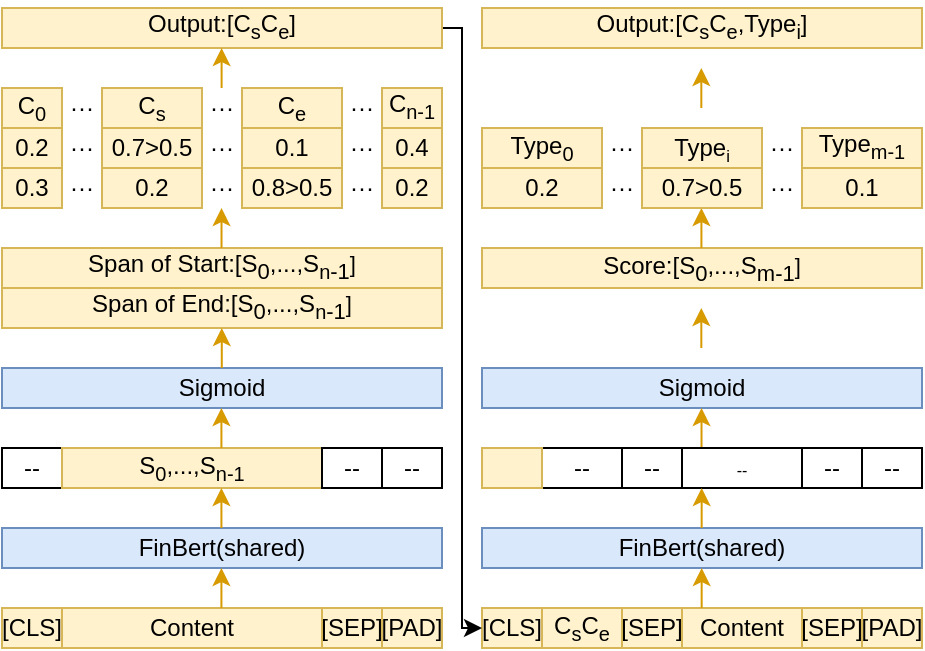 <mxfile version="21.3.2" type="github">
  <diagram name="第 1 页" id="im7GGlCW2m-ApCQaYCiT">
    <mxGraphModel dx="1195" dy="590" grid="0" gridSize="10" guides="1" tooltips="1" connect="1" arrows="1" fold="1" page="1" pageScale="1" pageWidth="827" pageHeight="1169" math="0" shadow="0">
      <root>
        <mxCell id="0" />
        <mxCell id="1" parent="0" />
        <mxCell id="a6A7QMGibcboj7V7MRiI-1" value="Content" style="rounded=0;whiteSpace=wrap;html=1;fillColor=#fff2cc;strokeColor=#d6b656;" vertex="1" parent="1">
          <mxGeometry x="120" y="820" width="130" height="20" as="geometry" />
        </mxCell>
        <mxCell id="a6A7QMGibcboj7V7MRiI-2" value="[CLS]" style="rounded=0;whiteSpace=wrap;html=1;fillColor=#fff2cc;strokeColor=#d6b656;" vertex="1" parent="1">
          <mxGeometry x="90" y="820" width="30" height="20" as="geometry" />
        </mxCell>
        <mxCell id="a6A7QMGibcboj7V7MRiI-3" value="[PAD]" style="rounded=0;whiteSpace=wrap;html=1;fillColor=#fff2cc;strokeColor=#d6b656;" vertex="1" parent="1">
          <mxGeometry x="280" y="820" width="30" height="20" as="geometry" />
        </mxCell>
        <mxCell id="a6A7QMGibcboj7V7MRiI-4" value="[SEP]" style="rounded=0;whiteSpace=wrap;html=1;fillColor=#fff2cc;strokeColor=#d6b656;" vertex="1" parent="1">
          <mxGeometry x="250" y="820" width="30" height="20" as="geometry" />
        </mxCell>
        <mxCell id="a6A7QMGibcboj7V7MRiI-5" value="--" style="rounded=0;whiteSpace=wrap;html=1;" vertex="1" parent="1">
          <mxGeometry x="90" y="740" width="30" height="20" as="geometry" />
        </mxCell>
        <mxCell id="a6A7QMGibcboj7V7MRiI-6" value="FinBert(shared)" style="rounded=0;whiteSpace=wrap;html=1;fillColor=#dae8fc;strokeColor=#6c8ebf;" vertex="1" parent="1">
          <mxGeometry x="90" y="780" width="220" height="20" as="geometry" />
        </mxCell>
        <mxCell id="a6A7QMGibcboj7V7MRiI-7" value="S&lt;sub style=&quot;border-color: var(--border-color);&quot;&gt;0&lt;/sub&gt;,...,S&lt;sub&gt;n-1&lt;/sub&gt;" style="rounded=0;whiteSpace=wrap;html=1;fillColor=#fff2cc;strokeColor=#d6b656;" vertex="1" parent="1">
          <mxGeometry x="120" y="740" width="130" height="20" as="geometry" />
        </mxCell>
        <mxCell id="a6A7QMGibcboj7V7MRiI-8" value="--" style="rounded=0;whiteSpace=wrap;html=1;" vertex="1" parent="1">
          <mxGeometry x="280" y="740" width="30" height="20" as="geometry" />
        </mxCell>
        <mxCell id="a6A7QMGibcboj7V7MRiI-9" value="--" style="rounded=0;whiteSpace=wrap;html=1;" vertex="1" parent="1">
          <mxGeometry x="250" y="740" width="30" height="20" as="geometry" />
        </mxCell>
        <mxCell id="a6A7QMGibcboj7V7MRiI-10" value="Sigmoid" style="rounded=0;whiteSpace=wrap;html=1;fillColor=#dae8fc;strokeColor=#6c8ebf;" vertex="1" parent="1">
          <mxGeometry x="90" y="700" width="220" height="20" as="geometry" />
        </mxCell>
        <mxCell id="a6A7QMGibcboj7V7MRiI-11" value="&lt;p style=&quot;line-height: 0%;&quot;&gt;&lt;font style=&quot;font-size: 12px;&quot;&gt;Score:[S&lt;sub style=&quot;font-size: 11px;&quot;&gt;0&lt;/sub&gt;,...,S&lt;sub style=&quot;font-size: 11px;&quot;&gt;m-1&lt;/sub&gt;&lt;span style=&quot;font-size: 11px;&quot;&gt;]&lt;br style=&quot;font-size: 11px;&quot;&gt;&lt;/span&gt;&lt;br&gt;&lt;/font&gt;&lt;/p&gt;" style="rounded=0;whiteSpace=wrap;html=1;fillColor=#fff2cc;strokeColor=#d6b656;" vertex="1" parent="1">
          <mxGeometry x="330" y="640" width="220" height="20" as="geometry" />
        </mxCell>
        <mxCell id="a6A7QMGibcboj7V7MRiI-13" value="&lt;p style=&quot;line-height: 0%;&quot;&gt;Output:[C&lt;sub&gt;s&lt;/sub&gt;C&lt;sub&gt;e&lt;/sub&gt;,Type&lt;sub&gt;i&lt;/sub&gt;]&lt;/p&gt;" style="rounded=0;whiteSpace=wrap;html=1;fillColor=#fff2cc;strokeColor=#d6b656;" vertex="1" parent="1">
          <mxGeometry x="330" y="520" width="220" height="20" as="geometry" />
        </mxCell>
        <mxCell id="a6A7QMGibcboj7V7MRiI-14" value="" style="endArrow=classic;html=1;rounded=0;endWidth=15.172;strokeWidth=1;shadow=0;strokeColor=#d79b00;fillColor=#ffe6cc;" edge="1" parent="1">
          <mxGeometry width="50" height="50" relative="1" as="geometry">
            <mxPoint x="199.71" y="820" as="sourcePoint" />
            <mxPoint x="199.71" y="800" as="targetPoint" />
            <Array as="points">
              <mxPoint x="199.71" y="800" />
            </Array>
          </mxGeometry>
        </mxCell>
        <mxCell id="a6A7QMGibcboj7V7MRiI-15" value="" style="endArrow=classic;html=1;rounded=0;endWidth=15.172;strokeWidth=1;shadow=0;strokeColor=#d79b00;fillColor=#ffe6cc;" edge="1" parent="1">
          <mxGeometry width="50" height="50" relative="1" as="geometry">
            <mxPoint x="199.71" y="780" as="sourcePoint" />
            <mxPoint x="199.71" y="760" as="targetPoint" />
            <Array as="points">
              <mxPoint x="199.71" y="760" />
            </Array>
          </mxGeometry>
        </mxCell>
        <mxCell id="a6A7QMGibcboj7V7MRiI-16" value="" style="endArrow=classic;html=1;rounded=0;endWidth=15.172;strokeWidth=1;shadow=0;strokeColor=#d79b00;fillColor=#ffe6cc;" edge="1" parent="1">
          <mxGeometry width="50" height="50" relative="1" as="geometry">
            <mxPoint x="199.71" y="740" as="sourcePoint" />
            <mxPoint x="199.71" y="720" as="targetPoint" />
            <Array as="points">
              <mxPoint x="199.71" y="720" />
            </Array>
          </mxGeometry>
        </mxCell>
        <mxCell id="a6A7QMGibcboj7V7MRiI-17" value="" style="endArrow=classic;html=1;rounded=0;endWidth=15.172;strokeWidth=1;shadow=0;strokeColor=#d79b00;fillColor=#ffe6cc;" edge="1" parent="1">
          <mxGeometry width="50" height="50" relative="1" as="geometry">
            <mxPoint x="439.66" y="690" as="sourcePoint" />
            <mxPoint x="439.66" y="670" as="targetPoint" />
            <Array as="points">
              <mxPoint x="439.66" y="670" />
            </Array>
          </mxGeometry>
        </mxCell>
        <mxCell id="a6A7QMGibcboj7V7MRiI-18" value="" style="endArrow=classic;html=1;rounded=0;endWidth=15.172;strokeWidth=1;shadow=0;strokeColor=#d79b00;fillColor=#ffe6cc;" edge="1" parent="1">
          <mxGeometry width="50" height="50" relative="1" as="geometry">
            <mxPoint x="439.71" y="640" as="sourcePoint" />
            <mxPoint x="439.71" y="620" as="targetPoint" />
            <Array as="points">
              <mxPoint x="439.71" y="620" />
            </Array>
          </mxGeometry>
        </mxCell>
        <mxCell id="a6A7QMGibcboj7V7MRiI-19" value="" style="endArrow=classic;html=1;rounded=0;endWidth=15.172;strokeWidth=1;shadow=0;strokeColor=#d79b00;fillColor=#ffe6cc;" edge="1" parent="1">
          <mxGeometry width="50" height="50" relative="1" as="geometry">
            <mxPoint x="439.66" y="570" as="sourcePoint" />
            <mxPoint x="439.66" y="550" as="targetPoint" />
            <Array as="points">
              <mxPoint x="439.66" y="550" />
            </Array>
          </mxGeometry>
        </mxCell>
        <mxCell id="a6A7QMGibcboj7V7MRiI-20" value="Type&lt;sub&gt;0&lt;/sub&gt;" style="rounded=0;whiteSpace=wrap;html=1;fillColor=#fff2cc;strokeColor=#d6b656;" vertex="1" parent="1">
          <mxGeometry x="330" y="580" width="60" height="20" as="geometry" />
        </mxCell>
        <mxCell id="a6A7QMGibcboj7V7MRiI-21" value="Type&lt;span style=&quot;font-size: 10px;&quot;&gt;&lt;sub&gt;i&lt;/sub&gt;&lt;/span&gt;" style="rounded=0;whiteSpace=wrap;html=1;fillColor=#fff2cc;strokeColor=#d6b656;" vertex="1" parent="1">
          <mxGeometry x="410" y="580" width="60" height="20" as="geometry" />
        </mxCell>
        <mxCell id="a6A7QMGibcboj7V7MRiI-22" value="0.2" style="rounded=0;whiteSpace=wrap;html=1;fillColor=#fff2cc;strokeColor=#d6b656;" vertex="1" parent="1">
          <mxGeometry x="330" y="600" width="60" height="20" as="geometry" />
        </mxCell>
        <mxCell id="a6A7QMGibcboj7V7MRiI-23" value="0.7&amp;gt;0.5" style="rounded=0;whiteSpace=wrap;html=1;fillColor=#fff2cc;strokeColor=#d6b656;" vertex="1" parent="1">
          <mxGeometry x="410" y="600" width="60" height="20" as="geometry" />
        </mxCell>
        <mxCell id="a6A7QMGibcboj7V7MRiI-24" value="0.1" style="rounded=0;whiteSpace=wrap;html=1;fillColor=#fff2cc;strokeColor=#d6b656;" vertex="1" parent="1">
          <mxGeometry x="490" y="600" width="60" height="20" as="geometry" />
        </mxCell>
        <mxCell id="a6A7QMGibcboj7V7MRiI-25" value="&lt;p style=&quot;line-height: 0%;&quot;&gt;Type&lt;sub&gt;m-1&lt;/sub&gt;&lt;/p&gt;" style="rounded=0;whiteSpace=wrap;html=1;fillColor=#fff2cc;strokeColor=#d6b656;" vertex="1" parent="1">
          <mxGeometry x="490" y="580" width="60" height="20" as="geometry" />
        </mxCell>
        <mxCell id="a6A7QMGibcboj7V7MRiI-26" value="C&lt;sub&gt;s&lt;/sub&gt;C&lt;sub&gt;e&lt;/sub&gt;" style="rounded=0;whiteSpace=wrap;html=1;fillColor=#fff2cc;strokeColor=#d6b656;" vertex="1" parent="1">
          <mxGeometry x="360" y="820" width="40" height="20" as="geometry" />
        </mxCell>
        <mxCell id="a6A7QMGibcboj7V7MRiI-27" value="[CLS]" style="rounded=0;whiteSpace=wrap;html=1;fillColor=#fff2cc;strokeColor=#d6b656;" vertex="1" parent="1">
          <mxGeometry x="330" y="820" width="30" height="20" as="geometry" />
        </mxCell>
        <mxCell id="a6A7QMGibcboj7V7MRiI-28" value="[PAD]" style="rounded=0;whiteSpace=wrap;html=1;fillColor=#fff2cc;strokeColor=#d6b656;" vertex="1" parent="1">
          <mxGeometry x="520" y="820" width="30" height="20" as="geometry" />
        </mxCell>
        <mxCell id="a6A7QMGibcboj7V7MRiI-29" value="[SEP]" style="rounded=0;whiteSpace=wrap;html=1;fillColor=#fff2cc;strokeColor=#d6b656;" vertex="1" parent="1">
          <mxGeometry x="400" y="820" width="30" height="20" as="geometry" />
        </mxCell>
        <mxCell id="a6A7QMGibcboj7V7MRiI-30" value="FinBert(shared)" style="rounded=0;whiteSpace=wrap;html=1;fillColor=#dae8fc;strokeColor=#6c8ebf;" vertex="1" parent="1">
          <mxGeometry x="330" y="780" width="220" height="20" as="geometry" />
        </mxCell>
        <mxCell id="a6A7QMGibcboj7V7MRiI-31" value="Sigmoid" style="rounded=0;whiteSpace=wrap;html=1;fillColor=#dae8fc;strokeColor=#6c8ebf;" vertex="1" parent="1">
          <mxGeometry x="330" y="700" width="220" height="20" as="geometry" />
        </mxCell>
        <mxCell id="a6A7QMGibcboj7V7MRiI-41" value="Content" style="rounded=0;whiteSpace=wrap;html=1;fillColor=#fff2cc;strokeColor=#d6b656;" vertex="1" parent="1">
          <mxGeometry x="430" y="820" width="60" height="20" as="geometry" />
        </mxCell>
        <mxCell id="a6A7QMGibcboj7V7MRiI-42" value="[SEP]" style="rounded=0;whiteSpace=wrap;html=1;fillColor=#fff2cc;strokeColor=#d6b656;" vertex="1" parent="1">
          <mxGeometry x="490" y="820" width="30" height="20" as="geometry" />
        </mxCell>
        <mxCell id="a6A7QMGibcboj7V7MRiI-43" value="···" style="rounded=0;whiteSpace=wrap;html=1;gradientColor=#ffffff;strokeColor=#FFFFFF;fillColor=none;opacity=0;" vertex="1" parent="1">
          <mxGeometry x="390" y="580" width="20" height="20" as="geometry" />
        </mxCell>
        <mxCell id="a6A7QMGibcboj7V7MRiI-44" value="···" style="rounded=0;whiteSpace=wrap;html=1;gradientColor=#ffffff;strokeColor=#FFFFFF;fillColor=none;opacity=0;" vertex="1" parent="1">
          <mxGeometry x="390" y="600" width="20" height="20" as="geometry" />
        </mxCell>
        <mxCell id="a6A7QMGibcboj7V7MRiI-45" value="···" style="rounded=0;whiteSpace=wrap;html=1;gradientColor=#ffffff;strokeColor=#FFFFFF;fillColor=none;opacity=0;" vertex="1" parent="1">
          <mxGeometry x="470" y="580" width="20" height="20" as="geometry" />
        </mxCell>
        <mxCell id="a6A7QMGibcboj7V7MRiI-46" value="···" style="rounded=0;whiteSpace=wrap;html=1;gradientColor=#ffffff;strokeColor=#FFFFFF;fillColor=none;opacity=0;" vertex="1" parent="1">
          <mxGeometry x="470" y="600" width="20" height="20" as="geometry" />
        </mxCell>
        <mxCell id="a6A7QMGibcboj7V7MRiI-65" value="" style="endArrow=classic;html=1;rounded=0;endWidth=15.172;strokeWidth=1;shadow=0;strokeColor=#d79b00;fillColor=#ffe6cc;" edge="1" parent="1">
          <mxGeometry width="50" height="50" relative="1" as="geometry">
            <mxPoint x="439.76" y="740" as="sourcePoint" />
            <mxPoint x="439.76" y="720" as="targetPoint" />
            <Array as="points">
              <mxPoint x="439.76" y="720" />
            </Array>
          </mxGeometry>
        </mxCell>
        <mxCell id="a6A7QMGibcboj7V7MRiI-66" value="--" style="rounded=0;whiteSpace=wrap;html=1;" vertex="1" parent="1">
          <mxGeometry x="360" y="740" width="40" height="20" as="geometry" />
        </mxCell>
        <mxCell id="a6A7QMGibcboj7V7MRiI-67" value="" style="rounded=0;whiteSpace=wrap;html=1;fillColor=#fff2cc;strokeColor=#d6b656;" vertex="1" parent="1">
          <mxGeometry x="330" y="740" width="30" height="20" as="geometry" />
        </mxCell>
        <mxCell id="a6A7QMGibcboj7V7MRiI-68" value="--" style="rounded=0;whiteSpace=wrap;html=1;" vertex="1" parent="1">
          <mxGeometry x="520" y="740" width="30" height="20" as="geometry" />
        </mxCell>
        <mxCell id="a6A7QMGibcboj7V7MRiI-69" value="--" style="rounded=0;whiteSpace=wrap;html=1;" vertex="1" parent="1">
          <mxGeometry x="400" y="740" width="30" height="20" as="geometry" />
        </mxCell>
        <mxCell id="a6A7QMGibcboj7V7MRiI-70" value="&lt;span style=&quot;font-size: 8px;&quot;&gt;--&lt;/span&gt;" style="rounded=0;whiteSpace=wrap;html=1;" vertex="1" parent="1">
          <mxGeometry x="430" y="740" width="60" height="20" as="geometry" />
        </mxCell>
        <mxCell id="a6A7QMGibcboj7V7MRiI-71" value="--" style="rounded=0;whiteSpace=wrap;html=1;" vertex="1" parent="1">
          <mxGeometry x="490" y="740" width="30" height="20" as="geometry" />
        </mxCell>
        <mxCell id="a6A7QMGibcboj7V7MRiI-72" value="" style="endArrow=classic;html=1;rounded=0;endWidth=15.172;strokeWidth=1;shadow=0;strokeColor=#d79b00;fillColor=#ffe6cc;" edge="1" parent="1">
          <mxGeometry width="50" height="50" relative="1" as="geometry">
            <mxPoint x="439.83" y="780" as="sourcePoint" />
            <mxPoint x="439.83" y="760" as="targetPoint" />
            <Array as="points">
              <mxPoint x="439.83" y="760" />
            </Array>
          </mxGeometry>
        </mxCell>
        <mxCell id="a6A7QMGibcboj7V7MRiI-73" value="" style="endArrow=classic;html=1;rounded=0;endWidth=15.172;strokeWidth=1;shadow=0;strokeColor=#d79b00;fillColor=#ffe6cc;" edge="1" parent="1">
          <mxGeometry width="50" height="50" relative="1" as="geometry">
            <mxPoint x="439.83" y="820" as="sourcePoint" />
            <mxPoint x="439.83" y="800" as="targetPoint" />
            <Array as="points">
              <mxPoint x="439.83" y="800" />
            </Array>
          </mxGeometry>
        </mxCell>
        <mxCell id="a6A7QMGibcboj7V7MRiI-75" value="&lt;p style=&quot;line-height: 0%;&quot;&gt;&lt;font style=&quot;font-size: 12px;&quot;&gt;Span of Start:[S&lt;sub style=&quot;font-size: 11px;&quot;&gt;0&lt;/sub&gt;,...,S&lt;sub&gt;n&lt;/sub&gt;&lt;sub style=&quot;font-size: 11px;&quot;&gt;-1&lt;/sub&gt;&lt;span style=&quot;font-size: 11px;&quot;&gt;]&lt;br style=&quot;font-size: 11px;&quot;&gt;&lt;/span&gt;&lt;br&gt;&lt;/font&gt;&lt;/p&gt;" style="rounded=0;whiteSpace=wrap;html=1;fillColor=#fff2cc;strokeColor=#d6b656;" vertex="1" parent="1">
          <mxGeometry x="90" y="640" width="220" height="20" as="geometry" />
        </mxCell>
        <mxCell id="a6A7QMGibcboj7V7MRiI-103" style="edgeStyle=orthogonalEdgeStyle;rounded=0;orthogonalLoop=1;jettySize=auto;html=1;exitX=1;exitY=0.5;exitDx=0;exitDy=0;entryX=0;entryY=0.5;entryDx=0;entryDy=0;" edge="1" parent="1" source="a6A7QMGibcboj7V7MRiI-76" target="a6A7QMGibcboj7V7MRiI-27">
          <mxGeometry relative="1" as="geometry">
            <Array as="points">
              <mxPoint x="320" y="530" />
              <mxPoint x="320" y="830" />
            </Array>
          </mxGeometry>
        </mxCell>
        <mxCell id="a6A7QMGibcboj7V7MRiI-76" value="&lt;p style=&quot;line-height: 0%;&quot;&gt;Output:[C&lt;sub&gt;s&lt;/sub&gt;C&lt;sub&gt;e&lt;/sub&gt;]&lt;/p&gt;" style="rounded=0;whiteSpace=wrap;html=1;fillColor=#fff2cc;strokeColor=#d6b656;" vertex="1" parent="1">
          <mxGeometry x="90" y="520" width="220" height="20" as="geometry" />
        </mxCell>
        <mxCell id="a6A7QMGibcboj7V7MRiI-77" value="" style="endArrow=classic;html=1;rounded=0;endWidth=15.172;strokeWidth=1;shadow=0;strokeColor=#d79b00;fillColor=#ffe6cc;" edge="1" parent="1">
          <mxGeometry width="50" height="50" relative="1" as="geometry">
            <mxPoint x="199.8" y="560" as="sourcePoint" />
            <mxPoint x="199.8" y="540" as="targetPoint" />
            <Array as="points">
              <mxPoint x="199.8" y="540" />
            </Array>
          </mxGeometry>
        </mxCell>
        <mxCell id="a6A7QMGibcboj7V7MRiI-78" value="C&lt;sub&gt;0&lt;/sub&gt;" style="rounded=0;whiteSpace=wrap;html=1;fillColor=#fff2cc;strokeColor=#d6b656;" vertex="1" parent="1">
          <mxGeometry x="90" y="560" width="30" height="20" as="geometry" />
        </mxCell>
        <mxCell id="a6A7QMGibcboj7V7MRiI-79" value="C&lt;sub&gt;s&lt;/sub&gt;" style="rounded=0;whiteSpace=wrap;html=1;fillColor=#fff2cc;strokeColor=#d6b656;" vertex="1" parent="1">
          <mxGeometry x="140" y="560" width="50" height="20" as="geometry" />
        </mxCell>
        <mxCell id="a6A7QMGibcboj7V7MRiI-80" value="0.2" style="rounded=0;whiteSpace=wrap;html=1;fillColor=#fff2cc;strokeColor=#d6b656;" vertex="1" parent="1">
          <mxGeometry x="90" y="580" width="30" height="20" as="geometry" />
        </mxCell>
        <mxCell id="a6A7QMGibcboj7V7MRiI-81" value="0.7&amp;gt;0.5" style="rounded=0;whiteSpace=wrap;html=1;fillColor=#fff2cc;strokeColor=#d6b656;" vertex="1" parent="1">
          <mxGeometry x="140" y="580" width="50" height="20" as="geometry" />
        </mxCell>
        <mxCell id="a6A7QMGibcboj7V7MRiI-82" value="0.4" style="rounded=0;whiteSpace=wrap;html=1;fillColor=#fff2cc;strokeColor=#d6b656;" vertex="1" parent="1">
          <mxGeometry x="280" y="580" width="30" height="20" as="geometry" />
        </mxCell>
        <mxCell id="a6A7QMGibcboj7V7MRiI-83" value="&lt;p style=&quot;line-height: 0%;&quot;&gt;C&lt;sub&gt;n-1&lt;/sub&gt;&lt;/p&gt;" style="rounded=0;whiteSpace=wrap;html=1;fillColor=#fff2cc;strokeColor=#d6b656;" vertex="1" parent="1">
          <mxGeometry x="280" y="560" width="30" height="20" as="geometry" />
        </mxCell>
        <mxCell id="a6A7QMGibcboj7V7MRiI-84" value="&lt;p style=&quot;line-height: 0%;&quot;&gt;&lt;font style=&quot;font-size: 12px;&quot;&gt;Span of End:[S&lt;sub style=&quot;font-size: 11px;&quot;&gt;0&lt;/sub&gt;,...,S&lt;sub&gt;n&lt;/sub&gt;&lt;sub style=&quot;font-size: 11px;&quot;&gt;-1&lt;/sub&gt;&lt;span style=&quot;font-size: 11px;&quot;&gt;]&lt;br style=&quot;font-size: 11px;&quot;&gt;&lt;/span&gt;&lt;br&gt;&lt;/font&gt;&lt;/p&gt;" style="rounded=0;whiteSpace=wrap;html=1;fillColor=#fff2cc;strokeColor=#d6b656;" vertex="1" parent="1">
          <mxGeometry x="90" y="660" width="220" height="20" as="geometry" />
        </mxCell>
        <mxCell id="a6A7QMGibcboj7V7MRiI-85" value="0.1" style="rounded=0;whiteSpace=wrap;html=1;fillColor=#fff2cc;strokeColor=#d6b656;" vertex="1" parent="1">
          <mxGeometry x="210" y="580" width="50" height="20" as="geometry" />
        </mxCell>
        <mxCell id="a6A7QMGibcboj7V7MRiI-86" value="C&lt;sub&gt;e&lt;/sub&gt;" style="rounded=0;whiteSpace=wrap;html=1;fillColor=#fff2cc;strokeColor=#d6b656;" vertex="1" parent="1">
          <mxGeometry x="210" y="560" width="50" height="20" as="geometry" />
        </mxCell>
        <mxCell id="a6A7QMGibcboj7V7MRiI-87" value="···" style="rounded=0;whiteSpace=wrap;html=1;gradientColor=#ffffff;strokeColor=#FFFFFF;fillColor=none;opacity=0;" vertex="1" parent="1">
          <mxGeometry x="120" y="560" width="20" height="20" as="geometry" />
        </mxCell>
        <mxCell id="a6A7QMGibcboj7V7MRiI-88" value="···" style="rounded=0;whiteSpace=wrap;html=1;gradientColor=#ffffff;strokeColor=#FFFFFF;fillColor=none;opacity=0;" vertex="1" parent="1">
          <mxGeometry x="190" y="560" width="20" height="20" as="geometry" />
        </mxCell>
        <mxCell id="a6A7QMGibcboj7V7MRiI-89" value="···" style="rounded=0;whiteSpace=wrap;html=1;gradientColor=#ffffff;strokeColor=#FFFFFF;fillColor=none;opacity=0;" vertex="1" parent="1">
          <mxGeometry x="260" y="560" width="20" height="20" as="geometry" />
        </mxCell>
        <mxCell id="a6A7QMGibcboj7V7MRiI-90" value="···" style="rounded=0;whiteSpace=wrap;html=1;gradientColor=#ffffff;strokeColor=#FFFFFF;fillColor=none;opacity=0;" vertex="1" parent="1">
          <mxGeometry x="120" y="580" width="20" height="20" as="geometry" />
        </mxCell>
        <mxCell id="a6A7QMGibcboj7V7MRiI-91" value="···" style="rounded=0;whiteSpace=wrap;html=1;gradientColor=#ffffff;strokeColor=#FFFFFF;fillColor=none;opacity=0;" vertex="1" parent="1">
          <mxGeometry x="190" y="580" width="20" height="20" as="geometry" />
        </mxCell>
        <mxCell id="a6A7QMGibcboj7V7MRiI-92" value="···" style="rounded=0;whiteSpace=wrap;html=1;gradientColor=#ffffff;strokeColor=#FFFFFF;fillColor=none;opacity=0;" vertex="1" parent="1">
          <mxGeometry x="260" y="580" width="20" height="20" as="geometry" />
        </mxCell>
        <mxCell id="a6A7QMGibcboj7V7MRiI-93" value="0.8&amp;gt;0.5" style="rounded=0;whiteSpace=wrap;html=1;fillColor=#fff2cc;strokeColor=#d6b656;" vertex="1" parent="1">
          <mxGeometry x="210" y="600" width="50" height="20" as="geometry" />
        </mxCell>
        <mxCell id="a6A7QMGibcboj7V7MRiI-94" value="0.3" style="rounded=0;whiteSpace=wrap;html=1;fillColor=#fff2cc;strokeColor=#d6b656;" vertex="1" parent="1">
          <mxGeometry x="90" y="600" width="30" height="20" as="geometry" />
        </mxCell>
        <mxCell id="a6A7QMGibcboj7V7MRiI-95" value="0.2" style="rounded=0;whiteSpace=wrap;html=1;fillColor=#fff2cc;strokeColor=#d6b656;" vertex="1" parent="1">
          <mxGeometry x="140" y="600" width="50" height="20" as="geometry" />
        </mxCell>
        <mxCell id="a6A7QMGibcboj7V7MRiI-96" value="0.2" style="rounded=0;whiteSpace=wrap;html=1;fillColor=#fff2cc;strokeColor=#d6b656;" vertex="1" parent="1">
          <mxGeometry x="280" y="600" width="30" height="20" as="geometry" />
        </mxCell>
        <mxCell id="a6A7QMGibcboj7V7MRiI-97" value="···" style="rounded=0;whiteSpace=wrap;html=1;gradientColor=#ffffff;strokeColor=#FFFFFF;fillColor=none;opacity=0;" vertex="1" parent="1">
          <mxGeometry x="120" y="600" width="20" height="20" as="geometry" />
        </mxCell>
        <mxCell id="a6A7QMGibcboj7V7MRiI-98" value="···" style="rounded=0;whiteSpace=wrap;html=1;gradientColor=#ffffff;strokeColor=#FFFFFF;fillColor=none;opacity=0;" vertex="1" parent="1">
          <mxGeometry x="190" y="600" width="20" height="20" as="geometry" />
        </mxCell>
        <mxCell id="a6A7QMGibcboj7V7MRiI-99" value="···" style="rounded=0;whiteSpace=wrap;html=1;gradientColor=#ffffff;strokeColor=#FFFFFF;fillColor=none;opacity=0;" vertex="1" parent="1">
          <mxGeometry x="260" y="600" width="20" height="20" as="geometry" />
        </mxCell>
        <mxCell id="a6A7QMGibcboj7V7MRiI-100" value="" style="endArrow=classic;html=1;rounded=0;endWidth=15.172;strokeWidth=1;shadow=0;strokeColor=#d79b00;fillColor=#ffe6cc;" edge="1" parent="1">
          <mxGeometry width="50" height="50" relative="1" as="geometry">
            <mxPoint x="199.76" y="640" as="sourcePoint" />
            <mxPoint x="199.76" y="620" as="targetPoint" />
            <Array as="points">
              <mxPoint x="199.76" y="620" />
            </Array>
          </mxGeometry>
        </mxCell>
        <mxCell id="a6A7QMGibcboj7V7MRiI-101" value="" style="endArrow=classic;html=1;rounded=0;endWidth=15.172;strokeWidth=1;shadow=0;strokeColor=#d79b00;fillColor=#ffe6cc;" edge="1" parent="1">
          <mxGeometry width="50" height="50" relative="1" as="geometry">
            <mxPoint x="199.89" y="700" as="sourcePoint" />
            <mxPoint x="199.89" y="680" as="targetPoint" />
            <Array as="points">
              <mxPoint x="199.89" y="680" />
            </Array>
          </mxGeometry>
        </mxCell>
      </root>
    </mxGraphModel>
  </diagram>
</mxfile>
